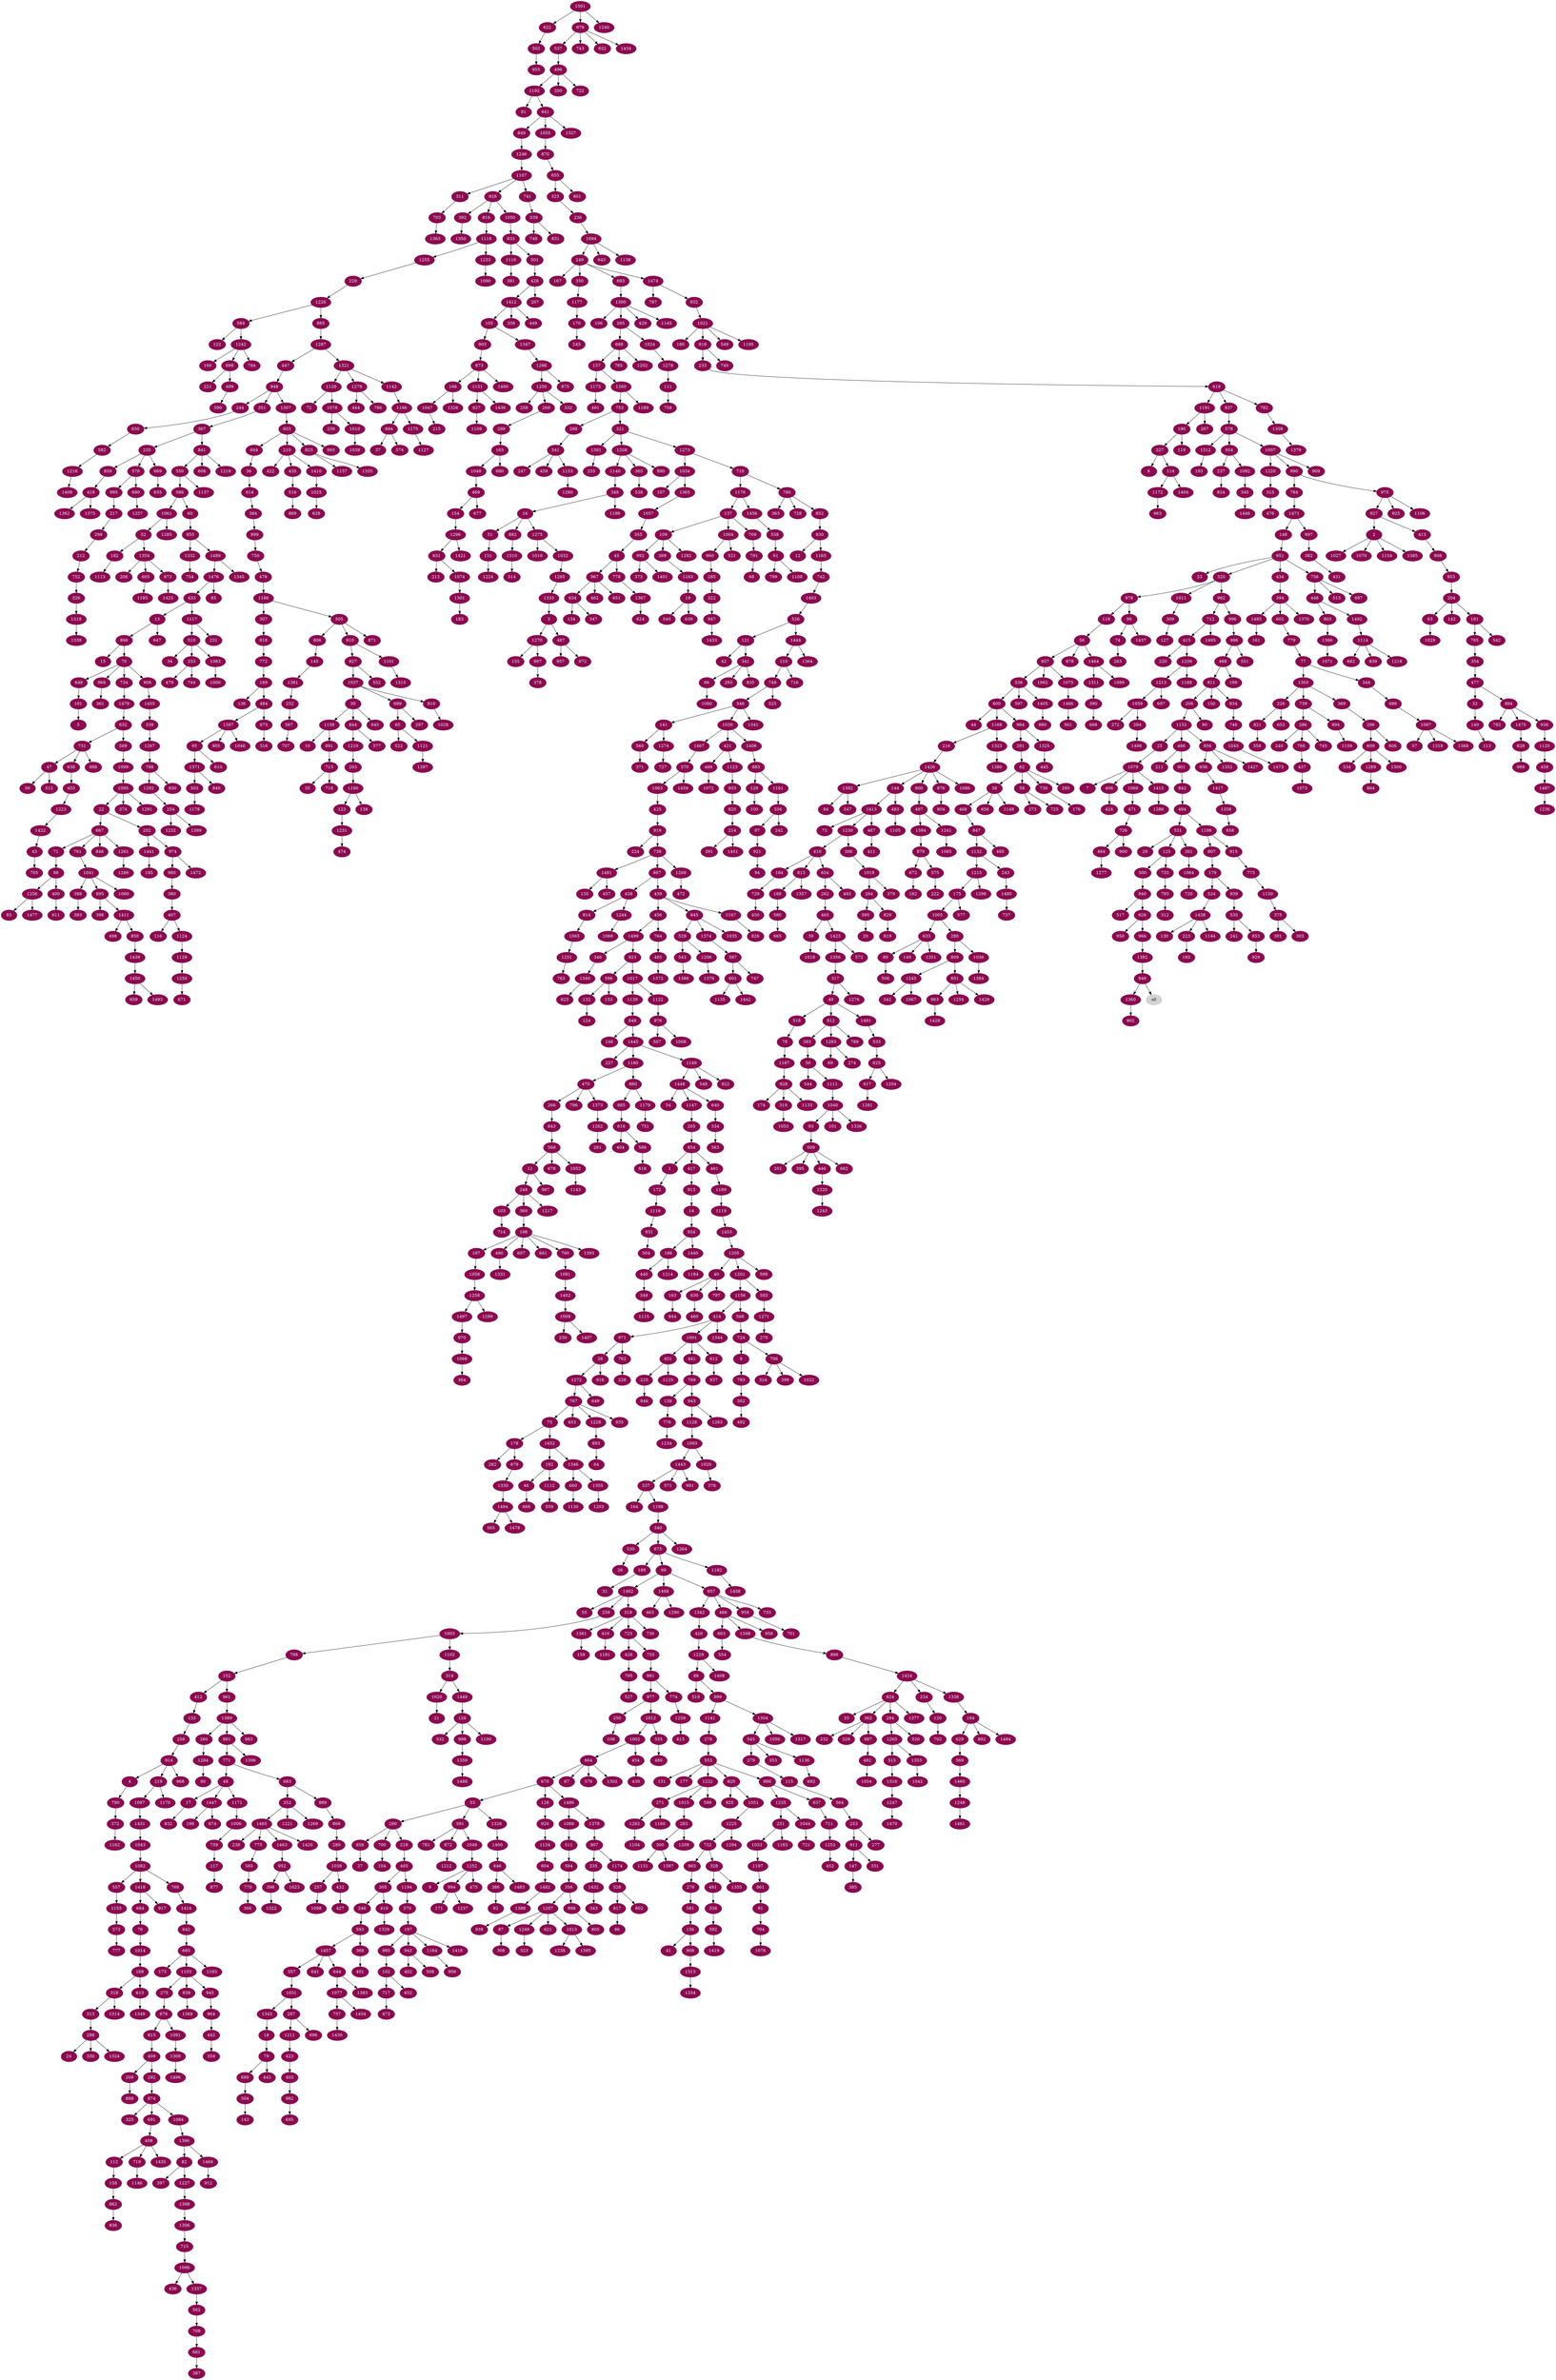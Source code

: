 digraph G {
node [color=deeppink4, style=filled, fontcolor=white];
854 -> 1;
927 -> 2;
1333 -> 3;
914 -> 4;
191 -> 5;
327 -> 6;
1079 -> 7;
724 -> 8;
1252 -> 9;
1158 -> 10;
568 -> 11;
830 -> 12;
433 -> 13;
913 -> 14;
866 -> 15;
348 -> 16;
48 -> 17;
1343 -> 18;
1163 -> 19;
595 -> 20;
1020 -> 21;
1095 -> 22;
951 -> 23;
288 -> 24;
1152 -> 25;
530 -> 26;
858 -> 27;
971 -> 28;
531 -> 29;
1037 -> 30;
189 -> 31;
477 -> 32;
924 -> 33;
510 -> 34;
713 -> 35;
604 -> 36;
694 -> 37;
62 -> 38;
465 -> 39;
1205 -> 40;
156 -> 41;
121 -> 42;
1422 -> 43;
600 -> 44;
355 -> 45;
192 -> 46;
731 -> 47;
771 -> 48;
317 -> 49;
393 -> 50;
16 -> 51;
1061 -> 52;
670 -> 53;
1448 -> 54;
1462 -> 55;
118 -> 56;
1087 -> 57;
62 -> 58;
47 -> 59;
586 -> 60;
558 -> 61;
291 -> 62;
204 -> 63;
893 -> 64;
699 -> 65;
341 -> 66;
664 -> 67;
791 -> 68;
1293 -> 69;
866 -> 70;
667 -> 71;
1126 -> 72;
1413 -> 73;
96 -> 74;
767 -> 75;
684 -> 76;
779 -> 77;
518 -> 78;
18 -> 79;
206 -> 80;
1192 -> 81;
1390 -> 82;
1256 -> 83;
1392 -> 84;
1476 -> 85;
817 -> 86;
1207 -> 87;
1229 -> 88;
633 -> 89;
1284 -> 90;
861 -> 91;
386 -> 92;
1040 -> 93;
921 -> 94;
1397 -> 95;
978 -> 96;
556 -> 97;
71 -> 98;
675 -> 99;
129 -> 100;
1040 -> 101;
985 -> 102;
248 -> 103;
700 -> 104;
1412 -> 105;
1300 -> 106;
1034 -> 107;
250 -> 108;
137 -> 109;
1444 -> 110;
1278 -> 111;
408 -> 112;
140 -> 113;
327 -> 114;
279 -> 115;
407 -> 116;
759 -> 117;
978 -> 118;
190 -> 119;
234 -> 120;
526 -> 121;
584 -> 122;
1190 -> 123;
132 -> 124;
531 -> 125;
1449 -> 126;
309 -> 127;
670 -> 128;
883 -> 129;
1438 -> 130;
553 -> 131;
596 -> 132;
412 -> 133;
634 -> 134;
1481 -> 135;
169 -> 136;
1176 -> 137;
769 -> 138;
1190 -> 139;
32 -> 140;
546 -> 141;
204 -> 142;
304 -> 143;
1426 -> 144;
806 -> 145;
848 -> 146;
911 -> 147;
1471 -> 148;
633 -> 149;
811 -> 150;
51 -> 151;
798 -> 152;
596 -> 153;
469 -> 154;
1270 -> 155;
581 -> 156;
688 -> 157;
112 -> 158;
1361 -> 159;
1242 -> 160;
1485 -> 161;
672 -> 162;
40 -> 163;
337 -> 164;
299 -> 165;
873 -> 166;
249 -> 167;
1014 -> 168;
772 -> 169;
1177 -> 170;
994 -> 171;
1 -> 172;
685 -> 173;
928 -> 174;
1215 -> 175;
730 -> 176;
553 -> 177;
75 -> 178;
807 -> 179;
1021 -> 180;
204 -> 181;
52 -> 182;
1301 -> 183;
410 -> 184;
223 -> 185;
934 -> 186;
198 -> 187;
813 -> 188;
675 -> 189;
1191 -> 190;
648 -> 191;
1452 -> 192;
1312 -> 193;
1338 -> 194;
1441 -> 195;
1447 -> 196;
570 -> 197;
360 -> 198;
488 -> 199;
496 -> 200;
509 -> 201;
22 -> 202;
1210 -> 203;
953 -> 204;
1147 -> 205;
811 -> 206;
428 -> 207;
1354 -> 208;
409 -> 209;
603 -> 210;
486 -> 211;
298 -> 212;
631 -> 213;
820 -> 214;
1047 -> 215;
1168 -> 216;
995 -> 217;
290 -> 218;
914 -> 219;
415 -> 220;
698 -> 221;
575 -> 222;
1438 -> 223;
919 -> 224;
451 -> 225;
1303 -> 226;
1445 -> 227;
762 -> 228;
1255 -> 229;
1009 -> 230;
1117 -> 231;
362 -> 232;
918 -> 233;
1424 -> 234;
367 -> 235;
323 -> 236;
954 -> 237;
1465 -> 238;
1078 -> 239;
286 -> 240;
535 -> 241;
556 -> 242;
1132 -> 243;
948 -> 244;
170 -> 245;
305 -> 246;
541 -> 247;
11 -> 248;
1094 -> 249;
977 -> 250;
1235 -> 251;
1381 -> 252;
564 -> 253;
1292 -> 254;
1391 -> 255;
133 -> 256;
1038 -> 257;
1200 -> 258;
1462 -> 259;
1389 -> 260;
531 -> 261;
654 -> 262;
74 -> 263;
1019 -> 264;
1300 -> 265;
470 -> 266;
1191 -> 267;
753 -> 268;
1200 -> 269;
1271 -> 270;
1222 -> 271;
1059 -> 272;
58 -> 273;
1293 -> 274;
1103 -> 275;
965 -> 276;
253 -> 277;
1141 -> 278;
545 -> 279;
1005 -> 280;
1262 -> 281;
178 -> 282;
1015 -> 283;
924 -> 284;
960 -> 285;
739 -> 286;
1031 -> 287;
313 -> 288;
868 -> 289;
53 -> 290;
984 -> 291;
409 -> 292;
341 -> 293;
1059 -> 294;
62 -> 295;
369 -> 296;
699 -> 297;
217 -> 298;
269 -> 299;
283 -> 300;
375 -> 301;
783 -> 302;
375 -> 303;
689 -> 304;
405 -> 305;
1230 -> 306;
1186 -> 307;
87 -> 308;
1011 -> 309;
928 -> 310;
1107 -> 311;
793 -> 312;
318 -> 313;
1102 -> 314;
1220 -> 315;
673 -> 316;
1356 -> 317;
168 -> 318;
1462 -> 319;
951 -> 320;
753 -> 321;
285 -> 322;
655 -> 323;
706 -> 324;
874 -> 325;
752 -> 326;
190 -> 327;
732 -> 328;
362 -> 329;
288 -> 330;
911 -> 331;
1200 -> 332;
510 -> 333;
640 -> 334;
907 -> 335;
1412 -> 336;
1443 -> 337;
481 -> 338;
1455 -> 339;
1198 -> 340;
121 -> 341;
1245 -> 342;
1432 -> 343;
77 -> 344;
1092 -> 345;
1499 -> 346;
634 -> 347;
1140 -> 348;
440 -> 349;
249 -> 350;
948 -> 351;
683 -> 352;
545 -> 353;
765 -> 354;
1057 -> 355;
594 -> 356;
1457 -> 357;
821 -> 358;
442 -> 359;
248 -> 360;
969 -> 361;
924 -> 362;
780 -> 363;
1068 -> 364;
1208 -> 365;
770 -> 366;
351 -> 367;
593 -> 368;
1303 -> 369;
1467 -> 370;
560 -> 371;
790 -> 372;
992 -> 373;
1095 -> 374;
1150 -> 375;
1026 -> 376;
844 -> 377;
997 -> 378;
1019 -> 379;
980 -> 380;
1110 -> 381;
897 -> 382;
388 -> 383;
614 -> 384;
147 -> 385;
646 -> 386;
681 -> 387;
1041 -> 388;
109 -> 389;
1311 -> 390;
214 -> 391;
926 -> 392;
812 -> 393;
434 -> 394;
509 -> 395;
895 -> 396;
82 -> 397;
952 -> 398;
706 -> 399;
98 -> 400;
368 -> 401;
942 -> 402;
423 -> 403;
616 -> 404;
218 -> 405;
1079 -> 406;
380 -> 407;
691 -> 408;
815 -> 409;
1230 -> 410;
467 -> 411;
152 -> 412;
927 -> 413;
1156 -> 414;
712 -> 415;
319 -> 416;
854 -> 417;
859 -> 418;
305 -> 419;
1342 -> 420;
1030 -> 421;
210 -> 422;
1211 -> 423;
406 -> 424;
1063 -> 425;
723 -> 426;
432 -> 427;
501 -> 428;
1300 -> 429;
454 -> 430;
382 -> 431;
1038 -> 432;
1476 -> 433;
951 -> 434;
210 -> 435;
1096 -> 436;
766 -> 437;
867 -> 438;
867 -> 439;
186 -> 440;
1001 -> 441;
964 -> 442;
79 -> 443;
1279 -> 444;
1325 -> 445;
509 -> 446;
1287 -> 447;
756 -> 448;
1412 -> 449;
729 -> 450;
1001 -> 451;
1253 -> 452;
767 -> 453;
1002 -> 454;
638 -> 455;
439 -> 456;
1481 -> 457;
1120 -> 458;
541 -> 459;
630 -> 460;
854 -> 461;
967 -> 462;
1468 -> 463;
726 -> 464;
262 -> 465;
657 -> 466;
1413 -> 467;
38 -> 468;
1048 -> 469;
1180 -> 470;
1069 -> 471;
1268 -> 472;
717 -> 473;
1231 -> 474;
1252 -> 475;
315 -> 476;
354 -> 477;
750 -> 478;
333 -> 479;
555 -> 480;
328 -> 481;
887 -> 482;
144 -> 483;
169 -> 484;
764 -> 485;
1152 -> 486;
3 -> 487;
986 -> 488;
421 -> 489;
198 -> 490;
1173 -> 491;
302 -> 492;
654 -> 493;
842 -> 494;
847 -> 495;
537 -> 496;
800 -> 497;
1411 -> 498;
698 -> 499;
125 -> 500;
833 -> 501;
622 -> 502;
1371 -> 503;
931 -> 504;
1186 -> 505;
89 -> 506;
976 -> 507;
942 -> 508;
93 -> 509;
1117 -> 510;
1088 -> 511;
47 -> 512;
756 -> 513;
1310 -> 514;
1265 -> 515;
435 -> 516;
940 -> 517;
49 -> 518;
88 -> 519;
284 -> 520;
1004 -> 521;
65 -> 522;
1249 -> 523;
179 -> 524;
749 -> 525;
1403 -> 526;
795 -> 527;
1174 -> 528;
845 -> 529;
340 -> 530;
494 -> 531;
126 -> 532;
1491 -> 533;
609 -> 534;
939 -> 535;
857 -> 536;
979 -> 537;
365 -> 538;
741 -> 539;
19 -> 540;
268 -> 541;
181 -> 542;
529 -> 543;
50 -> 544;
1304 -> 545;
749 -> 546;
1392 -> 547;
1149 -> 548;
1021 -> 549;
841 -> 550;
986 -> 551;
827 -> 552;
278 -> 553;
663 -> 554;
1012 -> 555;
1161 -> 556;
1082 -> 557;
1456 -> 558;
1112 -> 559;
141 -> 560;
1466 -> 561;
1337 -> 562;
334 -> 563;
115 -> 564;
1494 -> 565;
1156 -> 566;
252 -> 567;
843 -> 568;
629 -> 569;
1194 -> 570;
1443 -> 571;
1423 -> 572;
1155 -> 573;
694 -> 574;
879 -> 575;
664 -> 576;
175 -> 577;
837 -> 578;
235 -> 579;
188 -> 580;
276 -> 581;
650 -> 582;
1201 -> 583;
1226 -> 584;
775 -> 585;
550 -> 586;
1374 -> 587;
616 -> 588;
632 -> 589;
499 -> 590;
53 -> 591;
338 -> 592;
246 -> 593;
511 -> 594;
264 -> 595;
923 -> 596;
536 -> 597;
1205 -> 598;
1222 -> 599;
536 -> 600;
587 -> 601;
394 -> 602;
1307 -> 603;
603 -> 604;
1354 -> 605;
296 -> 606;
198 -> 607;
841 -> 608;
296 -> 609;
95 -> 610;
400 -> 611;
1001 -> 612;
168 -> 613;
36 -> 614;
1259 -> 615;
885 -> 616;
625 -> 617;
588 -> 618;
233 -> 619;
553 -> 620;
1207 -> 621;
1501 -> 622;
1340 -> 623;
1367 -> 624;
533 -> 625;
940 -> 626;
1151 -> 627;
1025 -> 628;
194 -> 629;
40 -> 630;
1296 -> 631;
1479 -> 632;
1005 -> 633;
967 -> 634;
669 -> 635;
856 -> 636;
886 -> 637;
731 -> 638;
19 -> 639;
1448 -> 640;
1457 -> 641;
1414 -> 642;
1094 -> 643;
1457 -> 644;
30 -> 645;
1400 -> 646;
13 -> 647;
70 -> 648;
1272 -> 649;
244 -> 650;
967 -> 651;
102 -> 652;
226 -> 653;
410 -> 654;
870 -> 655;
38 -> 656;
99 -> 657;
1358 -> 658;
1450 -> 659;
1346 -> 660;
198 -> 661;
509 -> 662;
466 -> 663;
1002 -> 664;
580 -> 665;
46 -> 666;
22 -> 667;
390 -> 668;
235 -> 669;
664 -> 670;
1250 -> 671;
879 -> 672;
484 -> 673;
1447 -> 674;
340 -> 675;
275 -> 676;
469 -> 677;
568 -> 678;
178 -> 679;
165 -> 680;
708 -> 681;
1114 -> 682;
771 -> 683;
1418 -> 684;
642 -> 685;
344 -> 686;
756 -> 687;
265 -> 688;
79 -> 689;
579 -> 690;
874 -> 691;
1136 -> 692;
249 -> 693;
1166 -> 694;
982 -> 695;
287 -> 696;
1213 -> 697;
1242 -> 698;
1037 -> 699;
290 -> 700;
959 -> 701;
120 -> 702;
311 -> 703;
91 -> 704;
43 -> 705;
724 -> 706;
567 -> 707;
562 -> 708;
137 -> 709;
1273 -> 710;
637 -> 711;
962 -> 712;
891 -> 713;
103 -> 714;
1306 -> 715;
110 -> 716;
102 -> 717;
713 -> 718;
408 -> 719;
1064 -> 720;
1044 -> 721;
496 -> 722;
319 -> 723;
566 -> 724;
58 -> 725;
471 -> 726;
1274 -> 727;
780 -> 728;
184 -> 729;
62 -> 730;
632 -> 731;
1225 -> 732;
125 -> 733;
70 -> 734;
657 -> 735;
319 -> 736;
1480 -> 737;
919 -> 738;
1303 -> 739;
918 -> 740;
1107 -> 741;
1165 -> 742;
979 -> 743;
333 -> 744;
286 -> 745;
834 -> 746;
587 -> 747;
539 -> 748;
110 -> 749;
999 -> 750;
1179 -> 751;
212 -> 752;
1260 -> 753;
1332 -> 754;
723 -> 755;
951 -> 756;
1077 -> 757;
111 -> 758;
1006 -> 759;
198 -> 760;
667 -> 761;
971 -> 762;
1251 -> 763;
456 -> 764;
181 -> 765;
286 -> 766;
1272 -> 767;
1082 -> 768;
441 -> 769;
585 -> 770;
881 -> 771;
818 -> 772;
915 -> 773;
981 -> 774;
1465 -> 775;
138 -> 776;
573 -> 777;
45 -> 778;
602 -> 779;
710 -> 780;
591 -> 781;
619 -> 782;
8 -> 783;
990 -> 784;
688 -> 785;
1279 -> 786;
1474 -> 787;
1267 -> 788;
812 -> 789;
4 -> 790;
709 -> 791;
884 -> 792;
733 -> 793;
1242 -> 794;
426 -> 795;
470 -> 796;
40 -> 797;
1003 -> 798;
61 -> 799;
1426 -> 800;
655 -> 801;
528 -> 802;
448 -> 803;
876 -> 804;
898 -> 805;
505 -> 806;
1196 -> 807;
413 -> 808;
280 -> 809;
1037 -> 810;
488 -> 811;
49 -> 812;
410 -> 813;
438 -> 814;
676 -> 815;
926 -> 816;
528 -> 817;
307 -> 818;
829 -> 819;
933 -> 820;
226 -> 821;
1149 -> 822;
603 -> 823;
237 -> 824;
975 -> 825;
1167 -> 826;
910 -> 827;
1475 -> 828;
264 -> 829;
852 -> 830;
539 -> 831;
17 -> 832;
1050 -> 833;
811 -> 834;
341 -> 835;
862 -> 836;
619 -> 837;
1103 -> 838;
1114 -> 839;
1371 -> 840;
367 -> 841;
901 -> 842;
266 -> 843;
30 -> 844;
439 -> 845;
667 -> 846;
468 -> 847;
1139 -> 848;
941 -> 849;
1411 -> 850;
809 -> 851;
780 -> 852;
535 -> 853;
205 -> 854;
60 -> 855;
1152 -> 856;
56 -> 857;
290 -> 858;
235 -> 859;
1180 -> 860;
1197 -> 861;
158 -> 862;
851 -> 863;
1289 -> 864;
1226 -> 865;
13 -> 866;
738 -> 867;
889 -> 868;
516 -> 869;
1055 -> 870;
505 -> 871;
591 -> 872;
903 -> 873;
292 -> 874;
1288 -> 875;
1426 -> 876;
117 -> 877;
56 -> 878;
1394 -> 879;
1405 -> 880;
1389 -> 881;
16 -> 882;
1406 -> 883;
477 -> 884;
860 -> 885;
553 -> 886;
362 -> 887;
209 -> 888;
683 -> 889;
1208 -> 890;
1158 -> 891;
194 -> 892;
1228 -> 893;
739 -> 894;
1041 -> 895;
1348 -> 896;
1471 -> 897;
356 -> 898;
88 -> 899;
726 -> 900;
486 -> 901;
1360 -> 902;
105 -> 903;
1134 -> 904;
1397 -> 905;
70 -> 906;
1378 -> 907;
156 -> 908;
1007 -> 909;
505 -> 910;
253 -> 911;
1469 -> 912;
417 -> 913;
256 -> 914;
1196 -> 915;
28 -> 916;
1418 -> 917;
1021 -> 918;
425 -> 919;
128 -> 920;
97 -> 921;
979 -> 922;
1499 -> 923;
1424 -> 924;
620 -> 925;
1107 -> 926;
975 -> 927;
1187 -> 928;
853 -> 929;
788 -> 930;
1116 -> 931;
1474 -> 932;
1123 -> 933;
14 -> 934;
767 -> 935;
884 -> 936;
612 -> 937;
1388 -> 938;
179 -> 939;
500 -> 940;
1192 -> 941;
197 -> 942;
769 -> 943;
163 -> 944;
1103 -> 945;
225 -> 946;
322 -> 947;
447 -> 948;
1382 -> 949;
626 -> 950;
148 -> 951;
1463 -> 952;
808 -> 953;
578 -> 954;
502 -> 955;
1164 -> 956;
487 -> 957;
466 -> 958;
657 -> 959;
1004 -> 960;
152 -> 961;
320 -> 962;
1172 -> 963;
945 -> 964;
732 -> 965;
626 -> 966;
45 -> 967;
914 -> 968;
70 -> 969;
1497 -> 970;
414 -> 971;
487 -> 972;
1354 -> 973;
202 -> 974;
990 -> 975;
1122 -> 976;
981 -> 977;
320 -> 978;
1501 -> 979;
974 -> 980;
755 -> 981;
403 -> 982;
1389 -> 983;
600 -> 984;
197 -> 985;
996 -> 986;
11 -> 987;
731 -> 988;
828 -> 989;
1007 -> 990;
1443 -> 991;
109 -> 992;
603 -> 993;
1252 -> 994;
579 -> 995;
962 -> 996;
1270 -> 997;
126 -> 998;
384 -> 999;
1083 -> 1000;
414 -> 1001;
1012 -> 1002;
259 -> 1003;
137 -> 1004;
175 -> 1005;
1171 -> 1006;
578 -> 1007;
976 -> 1008;
1402 -> 1009;
1078 -> 1010;
320 -> 1011;
977 -> 1012;
1207 -> 1013;
76 -> 1014;
1222 -> 1015;
1275 -> 1016;
923 -> 1017;
39 -> 1018;
306 -> 1019;
314 -> 1020;
932 -> 1021;
706 -> 1022;
952 -> 1023;
265 -> 1024;
1410 -> 1025;
1093 -> 1026;
2 -> 1027;
810 -> 1028;
63 -> 1029;
546 -> 1030;
357 -> 1031;
1275 -> 1032;
251 -> 1033;
1273 -> 1034;
845 -> 1035;
280 -> 1036;
827 -> 1037;
289 -> 1038;
1010 -> 1039;
1111 -> 1040;
761 -> 1041;
1353 -> 1042;
1431 -> 1043;
1235 -> 1044;
746 -> 1045;
1397 -> 1046;
166 -> 1047;
165 -> 1048;
591 -> 1049;
926 -> 1050;
620 -> 1051;
568 -> 1052;
310 -> 1053;
482 -> 1054;
941 -> 1055;
1304 -> 1056;
1365 -> 1057;
187 -> 1058;
1213 -> 1059;
1041 -> 1060;
586 -> 1061;
857 -> 1062;
370 -> 1063;
261 -> 1064;
814 -> 1065;
1244 -> 1066;
1245 -> 1067;
970 -> 1068;
1079 -> 1069;
2 -> 1070;
1366 -> 1071;
489 -> 1072;
437 -> 1073;
631 -> 1074;
857 -> 1075;
704 -> 1076;
644 -> 1077;
1126 -> 1078;
25 -> 1079;
66 -> 1080;
760 -> 1081;
1043 -> 1082;
510 -> 1083;
874 -> 1084;
1241 -> 1085;
1426 -> 1086;
686 -> 1087;
1486 -> 1088;
1464 -> 1089;
1233 -> 1090;
676 -> 1091;
954 -> 1092;
1128 -> 1093;
236 -> 1094;
1099 -> 1095;
715 -> 1096;
219 -> 1097;
257 -> 1098;
589 -> 1099;
126 -> 1100;
910 -> 1101;
1003 -> 1102;
685 -> 1103;
1283 -> 1104;
483 -> 1105;
975 -> 1106;
1246 -> 1107;
61 -> 1108;
627 -> 1109;
833 -> 1110;
50 -> 1111;
192 -> 1112;
182 -> 1113;
1492 -> 1114;
349 -> 1115;
172 -> 1116;
433 -> 1117;
816 -> 1118;
1169 -> 1119;
936 -> 1120;
65 -> 1121;
1017 -> 1122;
421 -> 1123;
407 -> 1124;
451 -> 1125;
1321 -> 1126;
1175 -> 1127;
943 -> 1128;
1124 -> 1129;
660 -> 1130;
300 -> 1131;
847 -> 1132;
928 -> 1133;
920 -> 1134;
601 -> 1135;
545 -> 1136;
550 -> 1137;
1094 -> 1138;
1017 -> 1139;
1208 -> 1140;
899 -> 1141;
1321 -> 1142;
1052 -> 1143;
1438 -> 1144;
1300 -> 1145;
719 -> 1146;
1448 -> 1147;
38 -> 1148;
1445 -> 1149;
773 -> 1150;
873 -> 1151;
206 -> 1152;
541 -> 1153;
2 -> 1154;
557 -> 1155;
1201 -> 1156;
823 -> 1157;
30 -> 1158;
894 -> 1159;
271 -> 1160;
883 -> 1161;
372 -> 1162;
389 -> 1163;
197 -> 1164;
830 -> 1165;
1142 -> 1166;
439 -> 1167;
600 -> 1168;
461 -> 1169;
219 -> 1170;
48 -> 1171;
114 -> 1172;
157 -> 1173;
907 -> 1174;
1166 -> 1175;
710 -> 1176;
350 -> 1177;
503 -> 1178;
860 -> 1179;
1445 -> 1180;
416 -> 1181;
675 -> 1182;
251 -> 1183;
1440 -> 1184;
605 -> 1185;
478 -> 1186;
78 -> 1187;
1239 -> 1188;
1260 -> 1189;
203 -> 1190;
619 -> 1191;
496 -> 1192;
685 -> 1193;
405 -> 1194;
1021 -> 1195;
494 -> 1196;
1033 -> 1197;
337 -> 1198;
348 -> 1199;
1288 -> 1200;
1205 -> 1201;
688 -> 1202;
1305 -> 1203;
625 -> 1204;
1453 -> 1205;
529 -> 1206;
356 -> 1207;
321 -> 1208;
283 -> 1209;
844 -> 1210;
287 -> 1211;
872 -> 1212;
1239 -> 1213;
186 -> 1214;
1132 -> 1215;
582 -> 1216;
248 -> 1217;
1114 -> 1218;
841 -> 1219;
1007 -> 1220;
352 -> 1221;
553 -> 1222;
455 -> 1223;
151 -> 1224;
1051 -> 1225;
229 -> 1226;
82 -> 1227;
767 -> 1228;
420 -> 1229;
1413 -> 1230;
123 -> 1231;
254 -> 1232;
1118 -> 1233;
776 -> 1234;
886 -> 1235;
1487 -> 1236;
994 -> 1237;
1013 -> 1238;
415 -> 1239;
1501 -> 1240;
497 -> 1241;
584 -> 1242;
1320 -> 1243;
438 -> 1244;
809 -> 1245;
849 -> 1246;
1316 -> 1247;
1460 -> 1248;
1207 -> 1249;
1129 -> 1250;
1065 -> 1251;
1049 -> 1252;
711 -> 1253;
851 -> 1254;
1118 -> 1255;
98 -> 1256;
690 -> 1257;
1058 -> 1258;
774 -> 1259;
157 -> 1260;
667 -> 1261;
1373 -> 1262;
943 -> 1263;
340 -> 1264;
284 -> 1265;
1261 -> 1266;
339 -> 1267;
738 -> 1268;
352 -> 1269;
3 -> 1270;
583 -> 1271;
28 -> 1272;
321 -> 1273;
141 -> 1274;
16 -> 1275;
317 -> 1276;
464 -> 1277;
1024 -> 1278;
1321 -> 1279;
1153 -> 1280;
617 -> 1281;
109 -> 1282;
271 -> 1283;
260 -> 1284;
1061 -> 1285;
1415 -> 1286;
865 -> 1287;
1347 -> 1288;
609 -> 1289;
1468 -> 1290;
1095 -> 1291;
788 -> 1292;
812 -> 1293;
1225 -> 1294;
1032 -> 1295;
154 -> 1296;
1121 -> 1297;
1215 -> 1298;
1258 -> 1299;
693 -> 1300;
1074 -> 1301;
664 -> 1302;
77 -> 1303;
899 -> 1304;
1346 -> 1305;
1398 -> 1306;
948 -> 1307;
782 -> 1308;
1091 -> 1309;
882 -> 1310;
1464 -> 1311;
578 -> 1312;
908 -> 1313;
318 -> 1314;
1101 -> 1315;
515 -> 1316;
1304 -> 1317;
1087 -> 1318;
326 -> 1319;
446 -> 1320;
1287 -> 1321;
398 -> 1322;
1168 -> 1323;
288 -> 1324;
984 -> 1325;
53 -> 1326;
941 -> 1327;
166 -> 1328;
419 -> 1329;
679 -> 1330;
490 -> 1331;
855 -> 1332;
1295 -> 1333;
1313 -> 1334;
823 -> 1335;
1040 -> 1336;
1096 -> 1337;
1424 -> 1338;
1319 -> 1339;
346 -> 1340;
546 -> 1341;
657 -> 1342;
1031 -> 1343;
414 -> 1344;
1489 -> 1345;
1452 -> 1346;
105 -> 1347;
466 -> 1348;
613 -> 1349;
392 -> 1350;
633 -> 1351;
856 -> 1352;
1265 -> 1353;
52 -> 1354;
328 -> 1355;
1423 -> 1356;
813 -> 1357;
1417 -> 1358;
998 -> 1359;
949 -> 1360;
319 -> 1361;
418 -> 1362;
703 -> 1363;
1444 -> 1364;
1034 -> 1365;
803 -> 1366;
778 -> 1367;
1087 -> 1368;
838 -> 1369;
394 -> 1370;
95 -> 1371;
485 -> 1372;
470 -> 1373;
845 -> 1374;
418 -> 1375;
1206 -> 1376;
924 -> 1377;
1486 -> 1378;
1308 -> 1379;
1323 -> 1380;
145 -> 1381;
966 -> 1382;
644 -> 1383;
1036 -> 1384;
2 -> 1385;
543 -> 1386;
300 -> 1387;
1482 -> 1388;
961 -> 1389;
1084 -> 1390;
321 -> 1391;
1426 -> 1392;
198 -> 1393;
497 -> 1394;
1013 -> 1395;
881 -> 1396;
484 -> 1397;
1227 -> 1398;
254 -> 1399;
1326 -> 1400;
992 -> 1401;
1081 -> 1402;
742 -> 1403;
114 -> 1404;
536 -> 1405;
1030 -> 1406;
1009 -> 1407;
1229 -> 1408;
1216 -> 1409;
210 -> 1410;
895 -> 1411;
428 -> 1412;
144 -> 1413;
768 -> 1414;
1079 -> 1415;
197 -> 1416;
636 -> 1417;
1082 -> 1418;
592 -> 1419;
1465 -> 1420;
1296 -> 1421;
1223 -> 1422;
465 -> 1423;
896 -> 1424;
973 -> 1425;
216 -> 1426;
856 -> 1427;
863 -> 1428;
851 -> 1429;
757 -> 1430;
1097 -> 1431;
335 -> 1432;
947 -> 1433;
979 -> 1434;
408 -> 1435;
1151 -> 1436;
96 -> 1437;
524 -> 1438;
850 -> 1439;
934 -> 1440;
202 -> 1441;
601 -> 1442;
1093 -> 1443;
526 -> 1444;
848 -> 1445;
345 -> 1446;
48 -> 1447;
1149 -> 1448;
314 -> 1449;
1439 -> 1450;
214 -> 1451;
75 -> 1452;
1119 -> 1453;
1077 -> 1454;
906 -> 1455;
1176 -> 1456;
593 -> 1457;
1182 -> 1458;
370 -> 1459;
569 -> 1460;
1248 -> 1461;
99 -> 1462;
1465 -> 1463;
56 -> 1464;
352 -> 1465;
1075 -> 1466;
1030 -> 1467;
99 -> 1468;
1390 -> 1469;
1247 -> 1470;
784 -> 1471;
974 -> 1472;
1045 -> 1473;
249 -> 1474;
884 -> 1475;
1489 -> 1476;
1256 -> 1477;
1494 -> 1478;
734 -> 1479;
243 -> 1480;
738 -> 1481;
904 -> 1482;
646 -> 1483;
194 -> 1484;
394 -> 1485;
670 -> 1486;
458 -> 1487;
1359 -> 1488;
855 -> 1489;
873 -> 1490;
49 -> 1491;
448 -> 1492;
1450 -> 1493;
1330 -> 1494;
712 -> 1495;
1309 -> 1496;
1258 -> 1497;
294 -> 1498;
456 -> 1499;
609 -> 1500;
node [color=lightgrey, style=filled, fontcolor=black];
949 -> s0;
}
